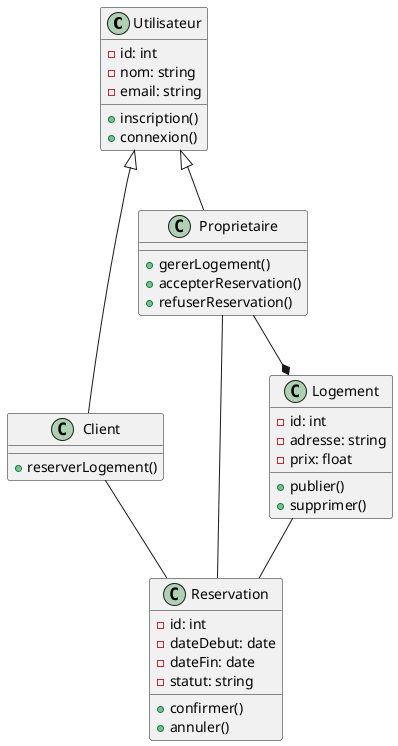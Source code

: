 @startuml Airbnb
' Diagramme de classes
class Utilisateur {
  -id: int
  -nom: string
  -email: string
  +inscription()
  +connexion()
}

class Client {
  +reserverLogement()
}

class Proprietaire {
  +gererLogement()
  +accepterReservation()
  +refuserReservation()
}

class Reservation {
  -id: int
  -dateDebut: date
  -dateFin: date
  -statut: string
  +confirmer()
  +annuler()
}

class Logement {
  -id: int
  -adresse: string
  -prix: float
  +publier()
  +supprimer()
}




Utilisateur <|-- Client
Utilisateur <|-- Proprietaire
Proprietaire --* Logement
Client -- Reservation
Proprietaire -- Reservation
Logement -- Reservation
@enduml